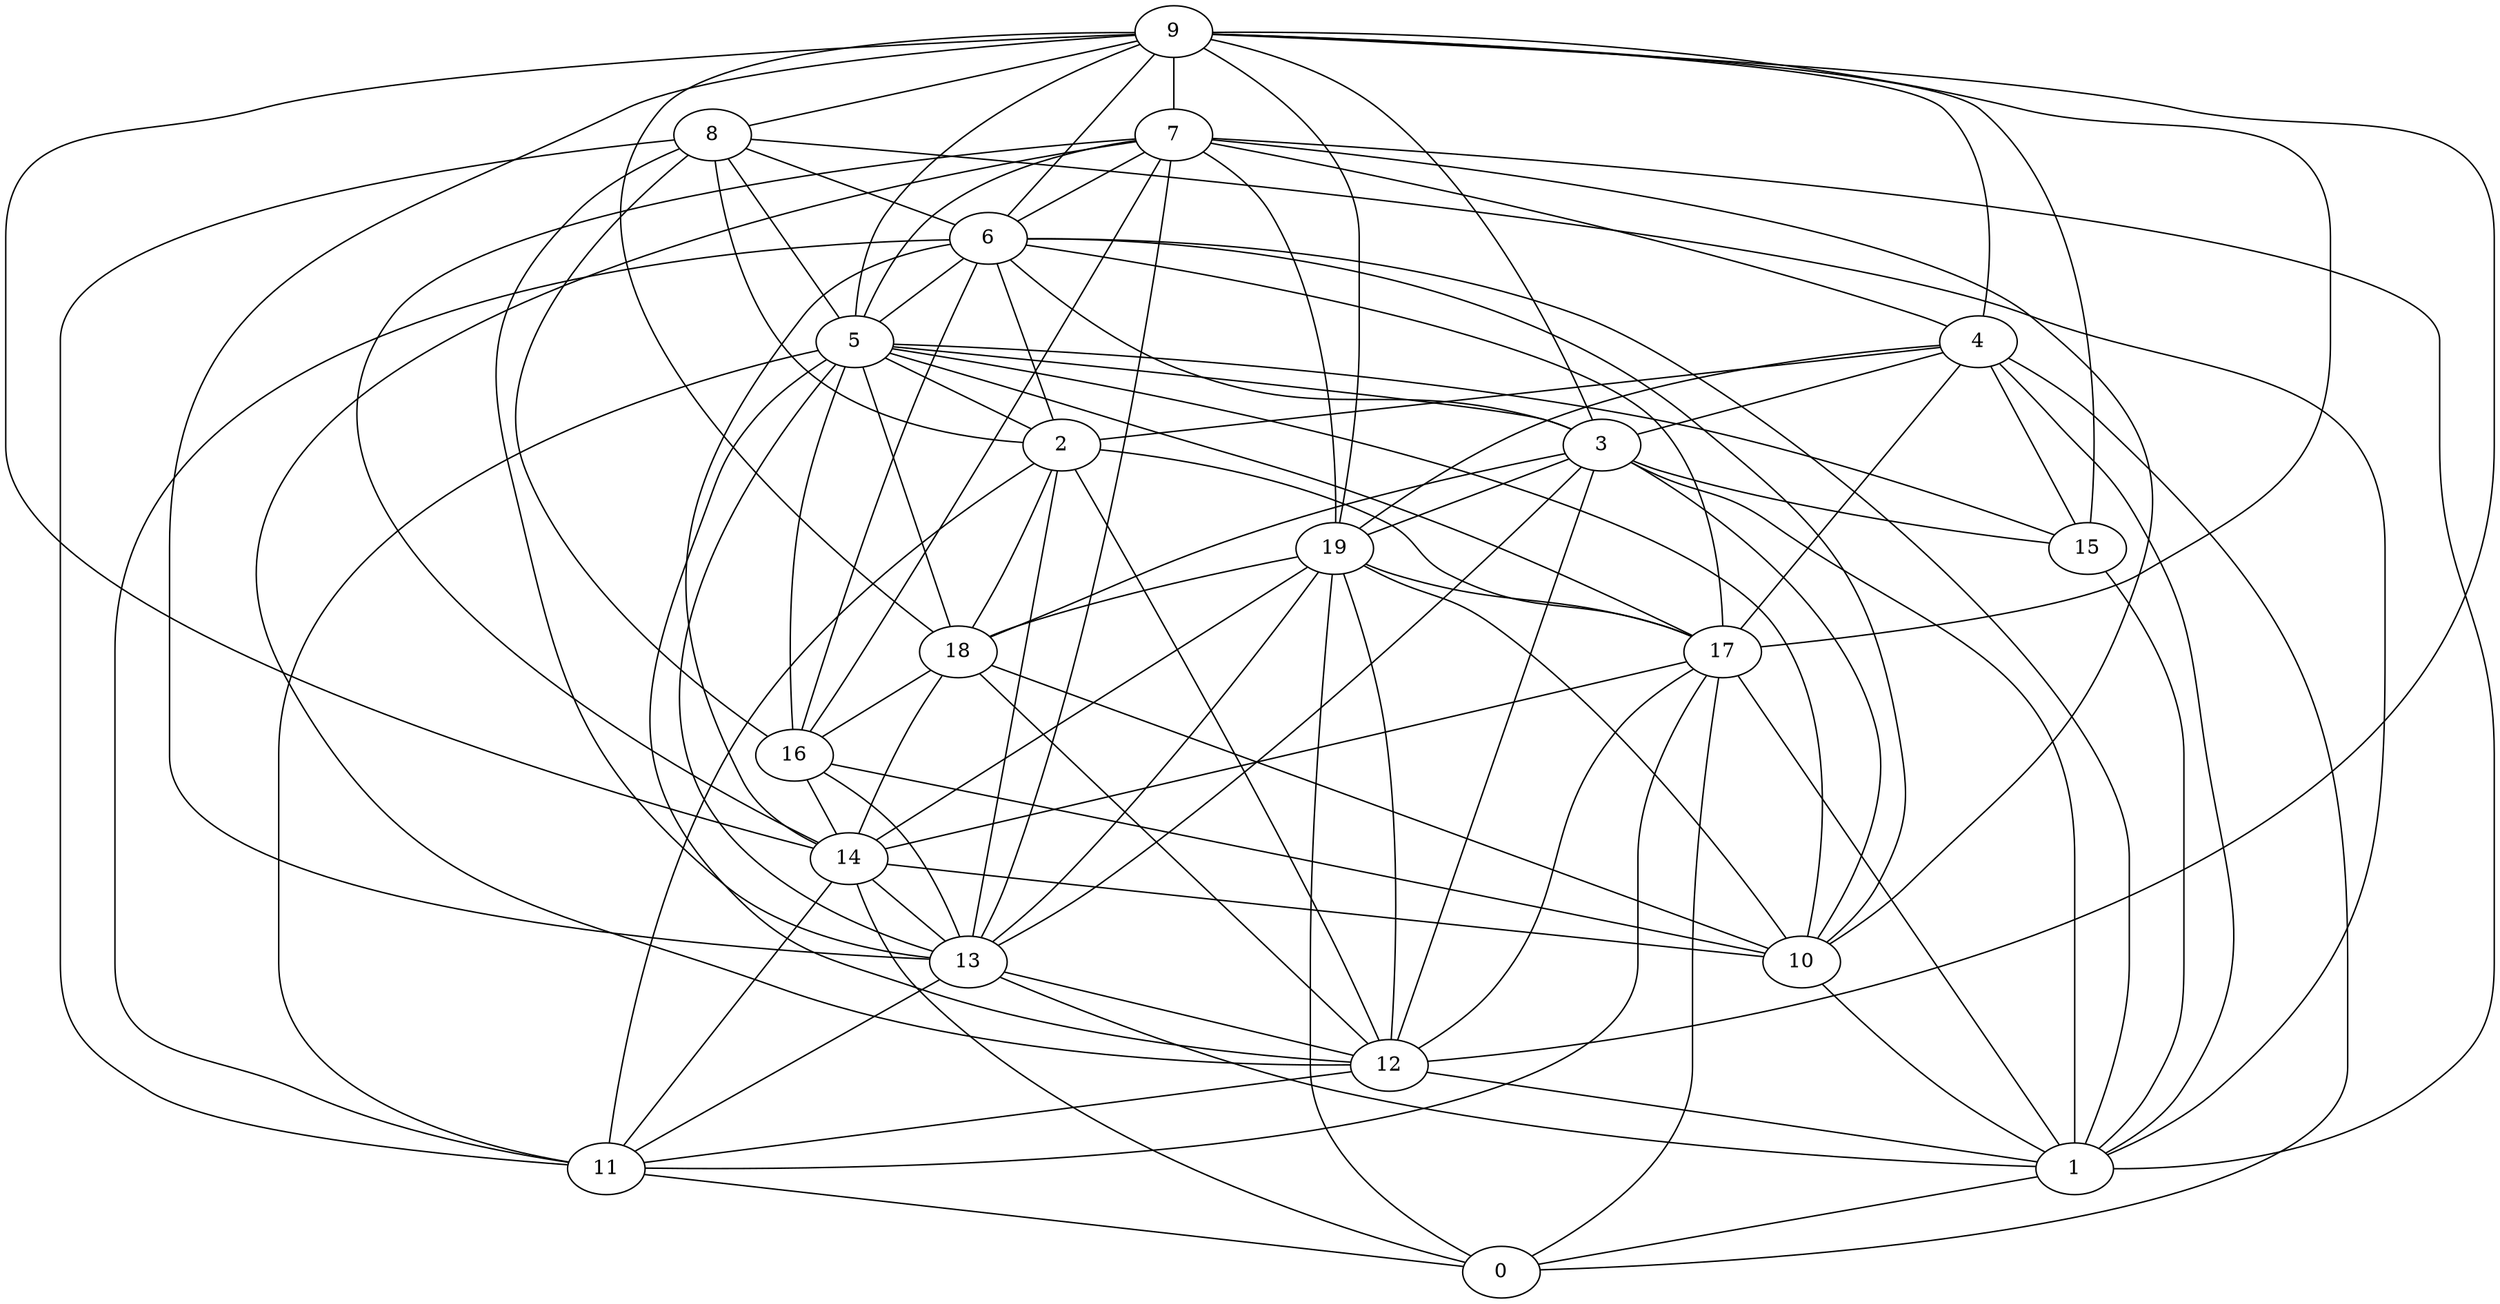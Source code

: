 digraph GG_graph {

subgraph G_graph {
edge [color = black]
"2" -> "18" [dir = none]
"5" -> "11" [dir = none]
"5" -> "17" [dir = none]
"8" -> "13" [dir = none]
"4" -> "0" [dir = none]
"4" -> "15" [dir = none]
"10" -> "1" [dir = none]
"7" -> "1" [dir = none]
"7" -> "14" [dir = none]
"7" -> "13" [dir = none]
"17" -> "12" [dir = none]
"17" -> "11" [dir = none]
"17" -> "14" [dir = none]
"6" -> "10" [dir = none]
"6" -> "2" [dir = none]
"6" -> "3" [dir = none]
"6" -> "5" [dir = none]
"6" -> "14" [dir = none]
"19" -> "17" [dir = none]
"19" -> "13" [dir = none]
"13" -> "11" [dir = none]
"13" -> "12" [dir = none]
"9" -> "8" [dir = none]
"9" -> "14" [dir = none]
"9" -> "5" [dir = none]
"9" -> "18" [dir = none]
"9" -> "15" [dir = none]
"9" -> "6" [dir = none]
"3" -> "15" [dir = none]
"3" -> "18" [dir = none]
"16" -> "13" [dir = none]
"16" -> "10" [dir = none]
"14" -> "13" [dir = none]
"14" -> "10" [dir = none]
"14" -> "0" [dir = none]
"14" -> "11" [dir = none]
"18" -> "14" [dir = none]
"11" -> "0" [dir = none]
"8" -> "5" [dir = none]
"6" -> "17" [dir = none]
"5" -> "2" [dir = none]
"4" -> "19" [dir = none]
"19" -> "14" [dir = none]
"18" -> "12" [dir = none]
"5" -> "15" [dir = none]
"9" -> "4" [dir = none]
"3" -> "12" [dir = none]
"8" -> "11" [dir = none]
"5" -> "12" [dir = none]
"9" -> "7" [dir = none]
"8" -> "1" [dir = none]
"17" -> "0" [dir = none]
"9" -> "19" [dir = none]
"6" -> "11" [dir = none]
"4" -> "1" [dir = none]
"9" -> "17" [dir = none]
"17" -> "1" [dir = none]
"3" -> "19" [dir = none]
"8" -> "2" [dir = none]
"1" -> "0" [dir = none]
"2" -> "11" [dir = none]
"5" -> "16" [dir = none]
"12" -> "1" [dir = none]
"18" -> "10" [dir = none]
"19" -> "10" [dir = none]
"5" -> "13" [dir = none]
"8" -> "6" [dir = none]
"13" -> "1" [dir = none]
"7" -> "10" [dir = none]
"8" -> "16" [dir = none]
"7" -> "4" [dir = none]
"3" -> "1" [dir = none]
"19" -> "12" [dir = none]
"2" -> "13" [dir = none]
"7" -> "5" [dir = none]
"5" -> "18" [dir = none]
"3" -> "10" [dir = none]
"15" -> "1" [dir = none]
"7" -> "19" [dir = none]
"3" -> "13" [dir = none]
"18" -> "16" [dir = none]
"5" -> "10" [dir = none]
"6" -> "16" [dir = none]
"4" -> "2" [dir = none]
"12" -> "11" [dir = none]
"2" -> "17" [dir = none]
"7" -> "6" [dir = none]
"4" -> "17" [dir = none]
"9" -> "3" [dir = none]
"2" -> "12" [dir = none]
"16" -> "14" [dir = none]
"19" -> "0" [dir = none]
"19" -> "18" [dir = none]
"7" -> "16" [dir = none]
"7" -> "12" [dir = none]
"4" -> "3" [dir = none]
"9" -> "12" [dir = none]
"6" -> "1" [dir = none]
"5" -> "3" [dir = none]
"9" -> "13" [dir = none]
}

}

